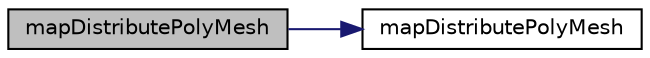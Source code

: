 digraph "mapDistributePolyMesh"
{
  bgcolor="transparent";
  edge [fontname="Helvetica",fontsize="10",labelfontname="Helvetica",labelfontsize="10"];
  node [fontname="Helvetica",fontsize="10",shape=record];
  rankdir="LR";
  Node6 [label="mapDistributePolyMesh",height=0.2,width=0.4,color="black", fillcolor="grey75", style="filled", fontcolor="black"];
  Node6 -> Node7 [color="midnightblue",fontsize="10",style="solid",fontname="Helvetica"];
  Node7 [label="mapDistributePolyMesh",height=0.2,width=0.4,color="black",URL="$a28533.html#ac2c4bbf77aa955db0f13cd87ac7e26d1",tooltip="Construct null. "];
}
